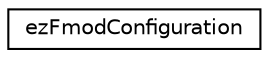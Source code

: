digraph "Graphical Class Hierarchy"
{
 // LATEX_PDF_SIZE
  edge [fontname="Helvetica",fontsize="10",labelfontname="Helvetica",labelfontsize="10"];
  node [fontname="Helvetica",fontsize="10",shape=record];
  rankdir="LR";
  Node0 [label="ezFmodConfiguration",height=0.2,width=0.4,color="black", fillcolor="white", style="filled",URL="$d6/de4/structez_fmod_configuration.htm",tooltip="The fmod configuration to be used on a specific platform."];
}
